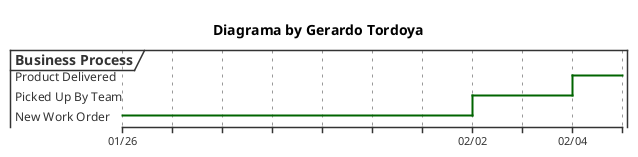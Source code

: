 @startuml Samples
    skin rose
    skinparam classFontName Calibri
    skinparam shadowing false

    title Diagrama by Gerardo Tordoya
'====================================

robust "Business Process" as BP

@2021/01/26
BP is "New Work Order"

@2021/02/02
BP is "Picked Up By Team"

@2021/02/04
BP is "Product Delivered"

@enduml